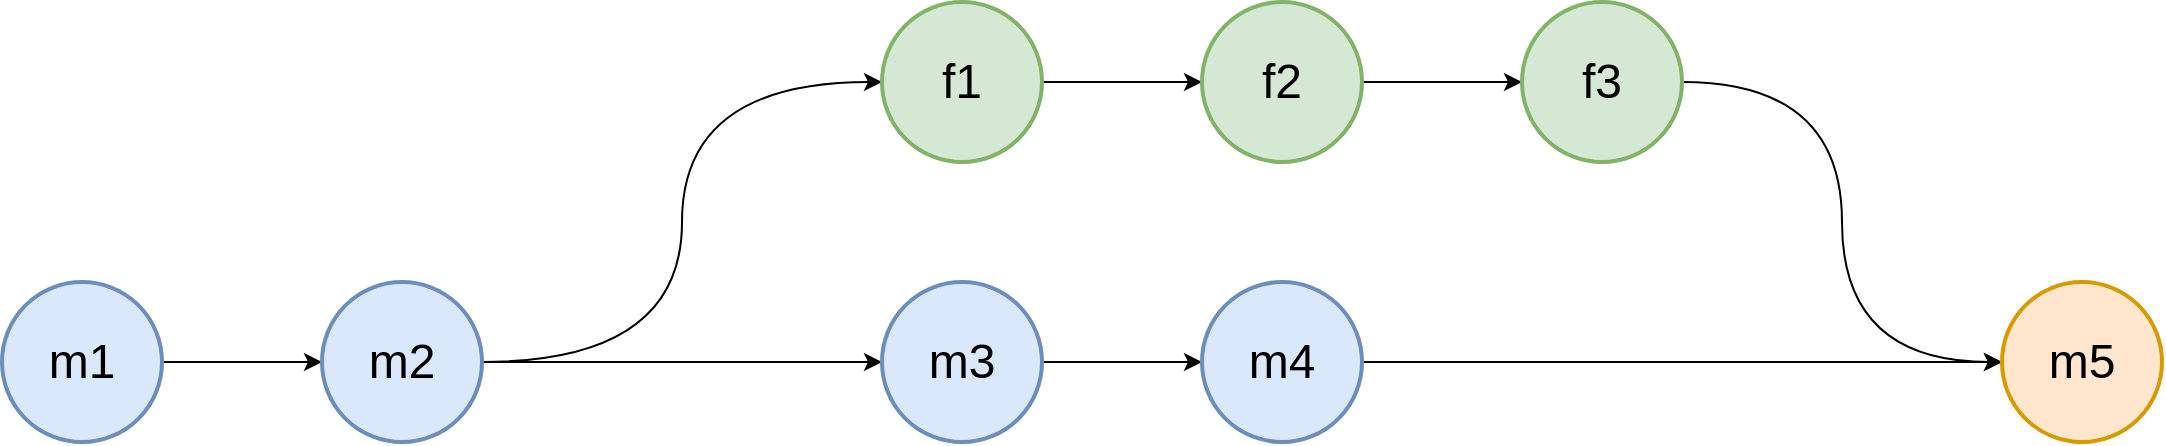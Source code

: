 <mxfile version="24.4.0" type="device">
  <diagram name="Page-1" id="G3lWdC4MZv0zw49rDUFw">
    <mxGraphModel dx="1061" dy="1089" grid="1" gridSize="10" guides="1" tooltips="1" connect="1" arrows="1" fold="1" page="1" pageScale="1" pageWidth="1169" pageHeight="827" math="0" shadow="0">
      <root>
        <mxCell id="0" />
        <mxCell id="1" parent="0" />
        <mxCell id="K3xu1hSzyyo2JFkCkbd0-3" style="edgeStyle=orthogonalEdgeStyle;rounded=0;orthogonalLoop=1;jettySize=auto;html=1;" edge="1" parent="1" source="K3xu1hSzyyo2JFkCkbd0-1" target="K3xu1hSzyyo2JFkCkbd0-2">
          <mxGeometry relative="1" as="geometry" />
        </mxCell>
        <mxCell id="K3xu1hSzyyo2JFkCkbd0-1" value="m1" style="ellipse;whiteSpace=wrap;html=1;aspect=fixed;strokeWidth=2;fillColor=#dae8fc;strokeColor=#6c8ebf;fontSize=24;" vertex="1" parent="1">
          <mxGeometry x="40" y="360" width="80" height="80" as="geometry" />
        </mxCell>
        <mxCell id="K3xu1hSzyyo2JFkCkbd0-5" style="edgeStyle=orthogonalEdgeStyle;rounded=0;orthogonalLoop=1;jettySize=auto;html=1;entryX=0;entryY=0.5;entryDx=0;entryDy=0;" edge="1" parent="1" source="K3xu1hSzyyo2JFkCkbd0-2" target="K3xu1hSzyyo2JFkCkbd0-4">
          <mxGeometry relative="1" as="geometry" />
        </mxCell>
        <mxCell id="K3xu1hSzyyo2JFkCkbd0-7" style="edgeStyle=orthogonalEdgeStyle;rounded=0;orthogonalLoop=1;jettySize=auto;html=1;exitX=1;exitY=0.5;exitDx=0;exitDy=0;entryX=0;entryY=0.5;entryDx=0;entryDy=0;curved=1;" edge="1" parent="1" source="K3xu1hSzyyo2JFkCkbd0-2" target="K3xu1hSzyyo2JFkCkbd0-6">
          <mxGeometry relative="1" as="geometry" />
        </mxCell>
        <mxCell id="K3xu1hSzyyo2JFkCkbd0-2" value="m2" style="ellipse;whiteSpace=wrap;html=1;aspect=fixed;strokeWidth=2;fillColor=#dae8fc;strokeColor=#6c8ebf;fontSize=24;" vertex="1" parent="1">
          <mxGeometry x="200" y="360" width="80" height="80" as="geometry" />
        </mxCell>
        <mxCell id="K3xu1hSzyyo2JFkCkbd0-9" style="edgeStyle=orthogonalEdgeStyle;rounded=0;orthogonalLoop=1;jettySize=auto;html=1;entryX=0;entryY=0.5;entryDx=0;entryDy=0;" edge="1" parent="1" source="K3xu1hSzyyo2JFkCkbd0-4" target="K3xu1hSzyyo2JFkCkbd0-8">
          <mxGeometry relative="1" as="geometry" />
        </mxCell>
        <mxCell id="K3xu1hSzyyo2JFkCkbd0-4" value="m3" style="ellipse;whiteSpace=wrap;html=1;aspect=fixed;strokeWidth=2;fillColor=#dae8fc;strokeColor=#6c8ebf;fontSize=24;" vertex="1" parent="1">
          <mxGeometry x="480" y="360" width="80" height="80" as="geometry" />
        </mxCell>
        <mxCell id="K3xu1hSzyyo2JFkCkbd0-11" style="edgeStyle=orthogonalEdgeStyle;rounded=0;orthogonalLoop=1;jettySize=auto;html=1;" edge="1" parent="1" source="K3xu1hSzyyo2JFkCkbd0-6" target="K3xu1hSzyyo2JFkCkbd0-10">
          <mxGeometry relative="1" as="geometry" />
        </mxCell>
        <mxCell id="K3xu1hSzyyo2JFkCkbd0-6" value="f1" style="ellipse;whiteSpace=wrap;html=1;aspect=fixed;strokeWidth=2;fillColor=#d5e8d4;strokeColor=#82b366;fontSize=24;" vertex="1" parent="1">
          <mxGeometry x="480" y="220" width="80" height="80" as="geometry" />
        </mxCell>
        <mxCell id="K3xu1hSzyyo2JFkCkbd0-19" style="edgeStyle=orthogonalEdgeStyle;rounded=0;orthogonalLoop=1;jettySize=auto;html=1;entryX=0;entryY=0.5;entryDx=0;entryDy=0;" edge="1" parent="1" source="K3xu1hSzyyo2JFkCkbd0-8" target="K3xu1hSzyyo2JFkCkbd0-17">
          <mxGeometry relative="1" as="geometry" />
        </mxCell>
        <mxCell id="K3xu1hSzyyo2JFkCkbd0-8" value="m4" style="ellipse;whiteSpace=wrap;html=1;aspect=fixed;strokeWidth=2;fillColor=#dae8fc;strokeColor=#6c8ebf;fontSize=24;" vertex="1" parent="1">
          <mxGeometry x="640" y="360" width="80" height="80" as="geometry" />
        </mxCell>
        <mxCell id="K3xu1hSzyyo2JFkCkbd0-14" style="edgeStyle=orthogonalEdgeStyle;rounded=0;orthogonalLoop=1;jettySize=auto;html=1;entryX=0;entryY=0.5;entryDx=0;entryDy=0;" edge="1" parent="1" source="K3xu1hSzyyo2JFkCkbd0-10" target="K3xu1hSzyyo2JFkCkbd0-13">
          <mxGeometry relative="1" as="geometry" />
        </mxCell>
        <mxCell id="K3xu1hSzyyo2JFkCkbd0-10" value="f2" style="ellipse;whiteSpace=wrap;html=1;aspect=fixed;strokeWidth=2;fillColor=#d5e8d4;strokeColor=#82b366;fontSize=24;" vertex="1" parent="1">
          <mxGeometry x="640" y="220" width="80" height="80" as="geometry" />
        </mxCell>
        <mxCell id="K3xu1hSzyyo2JFkCkbd0-18" style="edgeStyle=orthogonalEdgeStyle;rounded=0;orthogonalLoop=1;jettySize=auto;html=1;entryX=0;entryY=0.5;entryDx=0;entryDy=0;curved=1;" edge="1" parent="1" source="K3xu1hSzyyo2JFkCkbd0-13" target="K3xu1hSzyyo2JFkCkbd0-17">
          <mxGeometry relative="1" as="geometry" />
        </mxCell>
        <mxCell id="K3xu1hSzyyo2JFkCkbd0-13" value="f3" style="ellipse;whiteSpace=wrap;html=1;aspect=fixed;strokeWidth=2;fillColor=#d5e8d4;strokeColor=#82b366;fontSize=24;" vertex="1" parent="1">
          <mxGeometry x="800" y="220" width="80" height="80" as="geometry" />
        </mxCell>
        <mxCell id="K3xu1hSzyyo2JFkCkbd0-17" value="m5" style="ellipse;whiteSpace=wrap;html=1;aspect=fixed;strokeWidth=2;fillColor=#ffe6cc;strokeColor=#d79b00;fontSize=24;" vertex="1" parent="1">
          <mxGeometry x="1040" y="360" width="80" height="80" as="geometry" />
        </mxCell>
      </root>
    </mxGraphModel>
  </diagram>
</mxfile>
